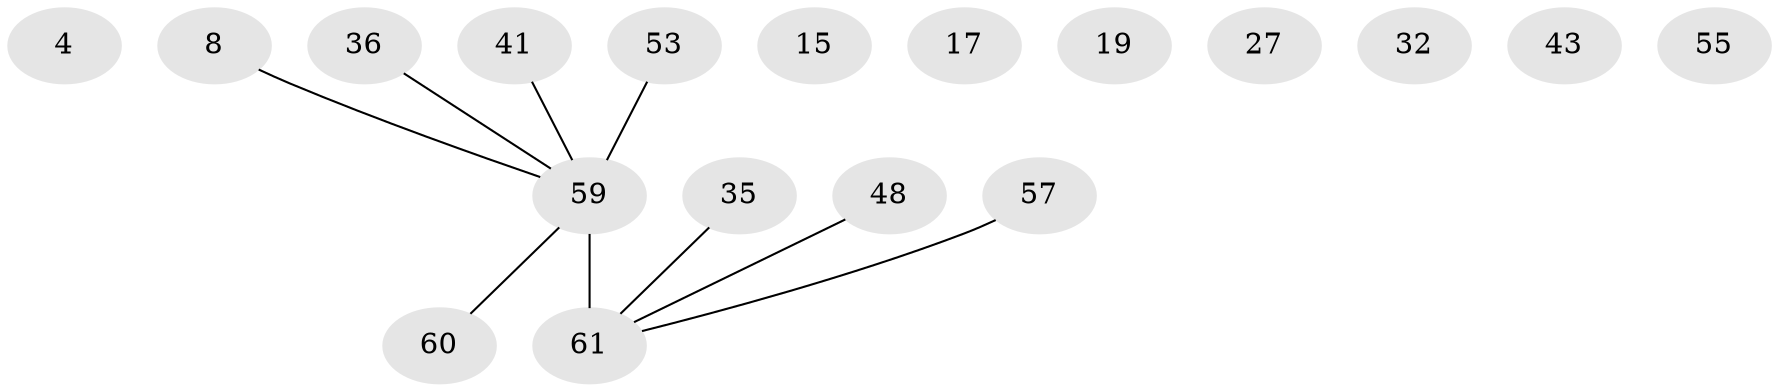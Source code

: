 // original degree distribution, {4: 0.16393442622950818, 5: 0.08196721311475409, 3: 0.22950819672131148, 0: 0.13114754098360656, 1: 0.18032786885245902, 6: 0.04918032786885246, 2: 0.16393442622950818}
// Generated by graph-tools (version 1.1) at 2025/42/03/04/25 21:42:58]
// undirected, 18 vertices, 9 edges
graph export_dot {
graph [start="1"]
  node [color=gray90,style=filled];
  4;
  8;
  15;
  17;
  19;
  27;
  32;
  35;
  36;
  41;
  43;
  48;
  53 [super="+50+37+38"];
  55;
  57;
  59 [super="+42+25+56+58+47"];
  60;
  61 [super="+26+39"];
  8 -- 59;
  35 -- 61;
  36 -- 59 [weight=4];
  41 -- 59;
  48 -- 61;
  53 -- 59 [weight=6];
  57 -- 61 [weight=2];
  59 -- 61 [weight=13];
  59 -- 60 [weight=3];
}
